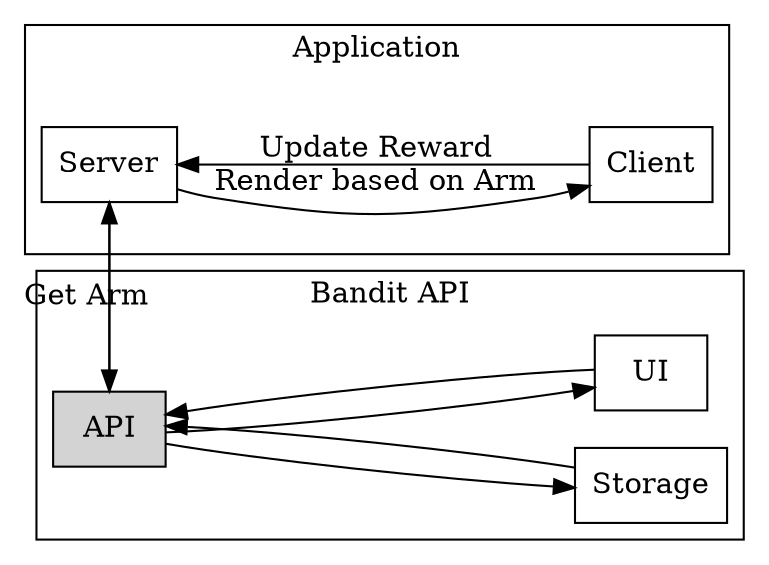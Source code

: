 digraph G {
  rankdir = LR;
  node [shape = box]
  
  subgraph cluster_0 {
    label = "Bandit API"
    api [label = API, style = filled, colorfill = grey95]
    storage [label = Storage]
    ui [label = UI]

    api -> storage -> api
    api -> ui -> api
  }

  subgraph cluster_1 {
    label = "Application"
    
    s [label = Server]
    c [label = Client]

    s -> c [label = "Render based on Arm"]
    c -> s [label = "Update Reward"]
  }

  s -> api [constraint = false, label = "Get Arm"]
  api -> s [constraint = false]

}
